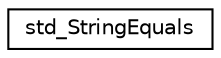 digraph "Graphical Class Hierarchy"
{
  edge [fontname="Helvetica",fontsize="10",labelfontname="Helvetica",labelfontsize="10"];
  node [fontname="Helvetica",fontsize="10",shape=record];
  rankdir="LR";
  Node0 [label="std_StringEquals",height=0.2,width=0.4,color="black", fillcolor="white", style="filled",URL="$structaworx_1_1lib_1_1strings_1_1std__StringEquals.html"];
}
